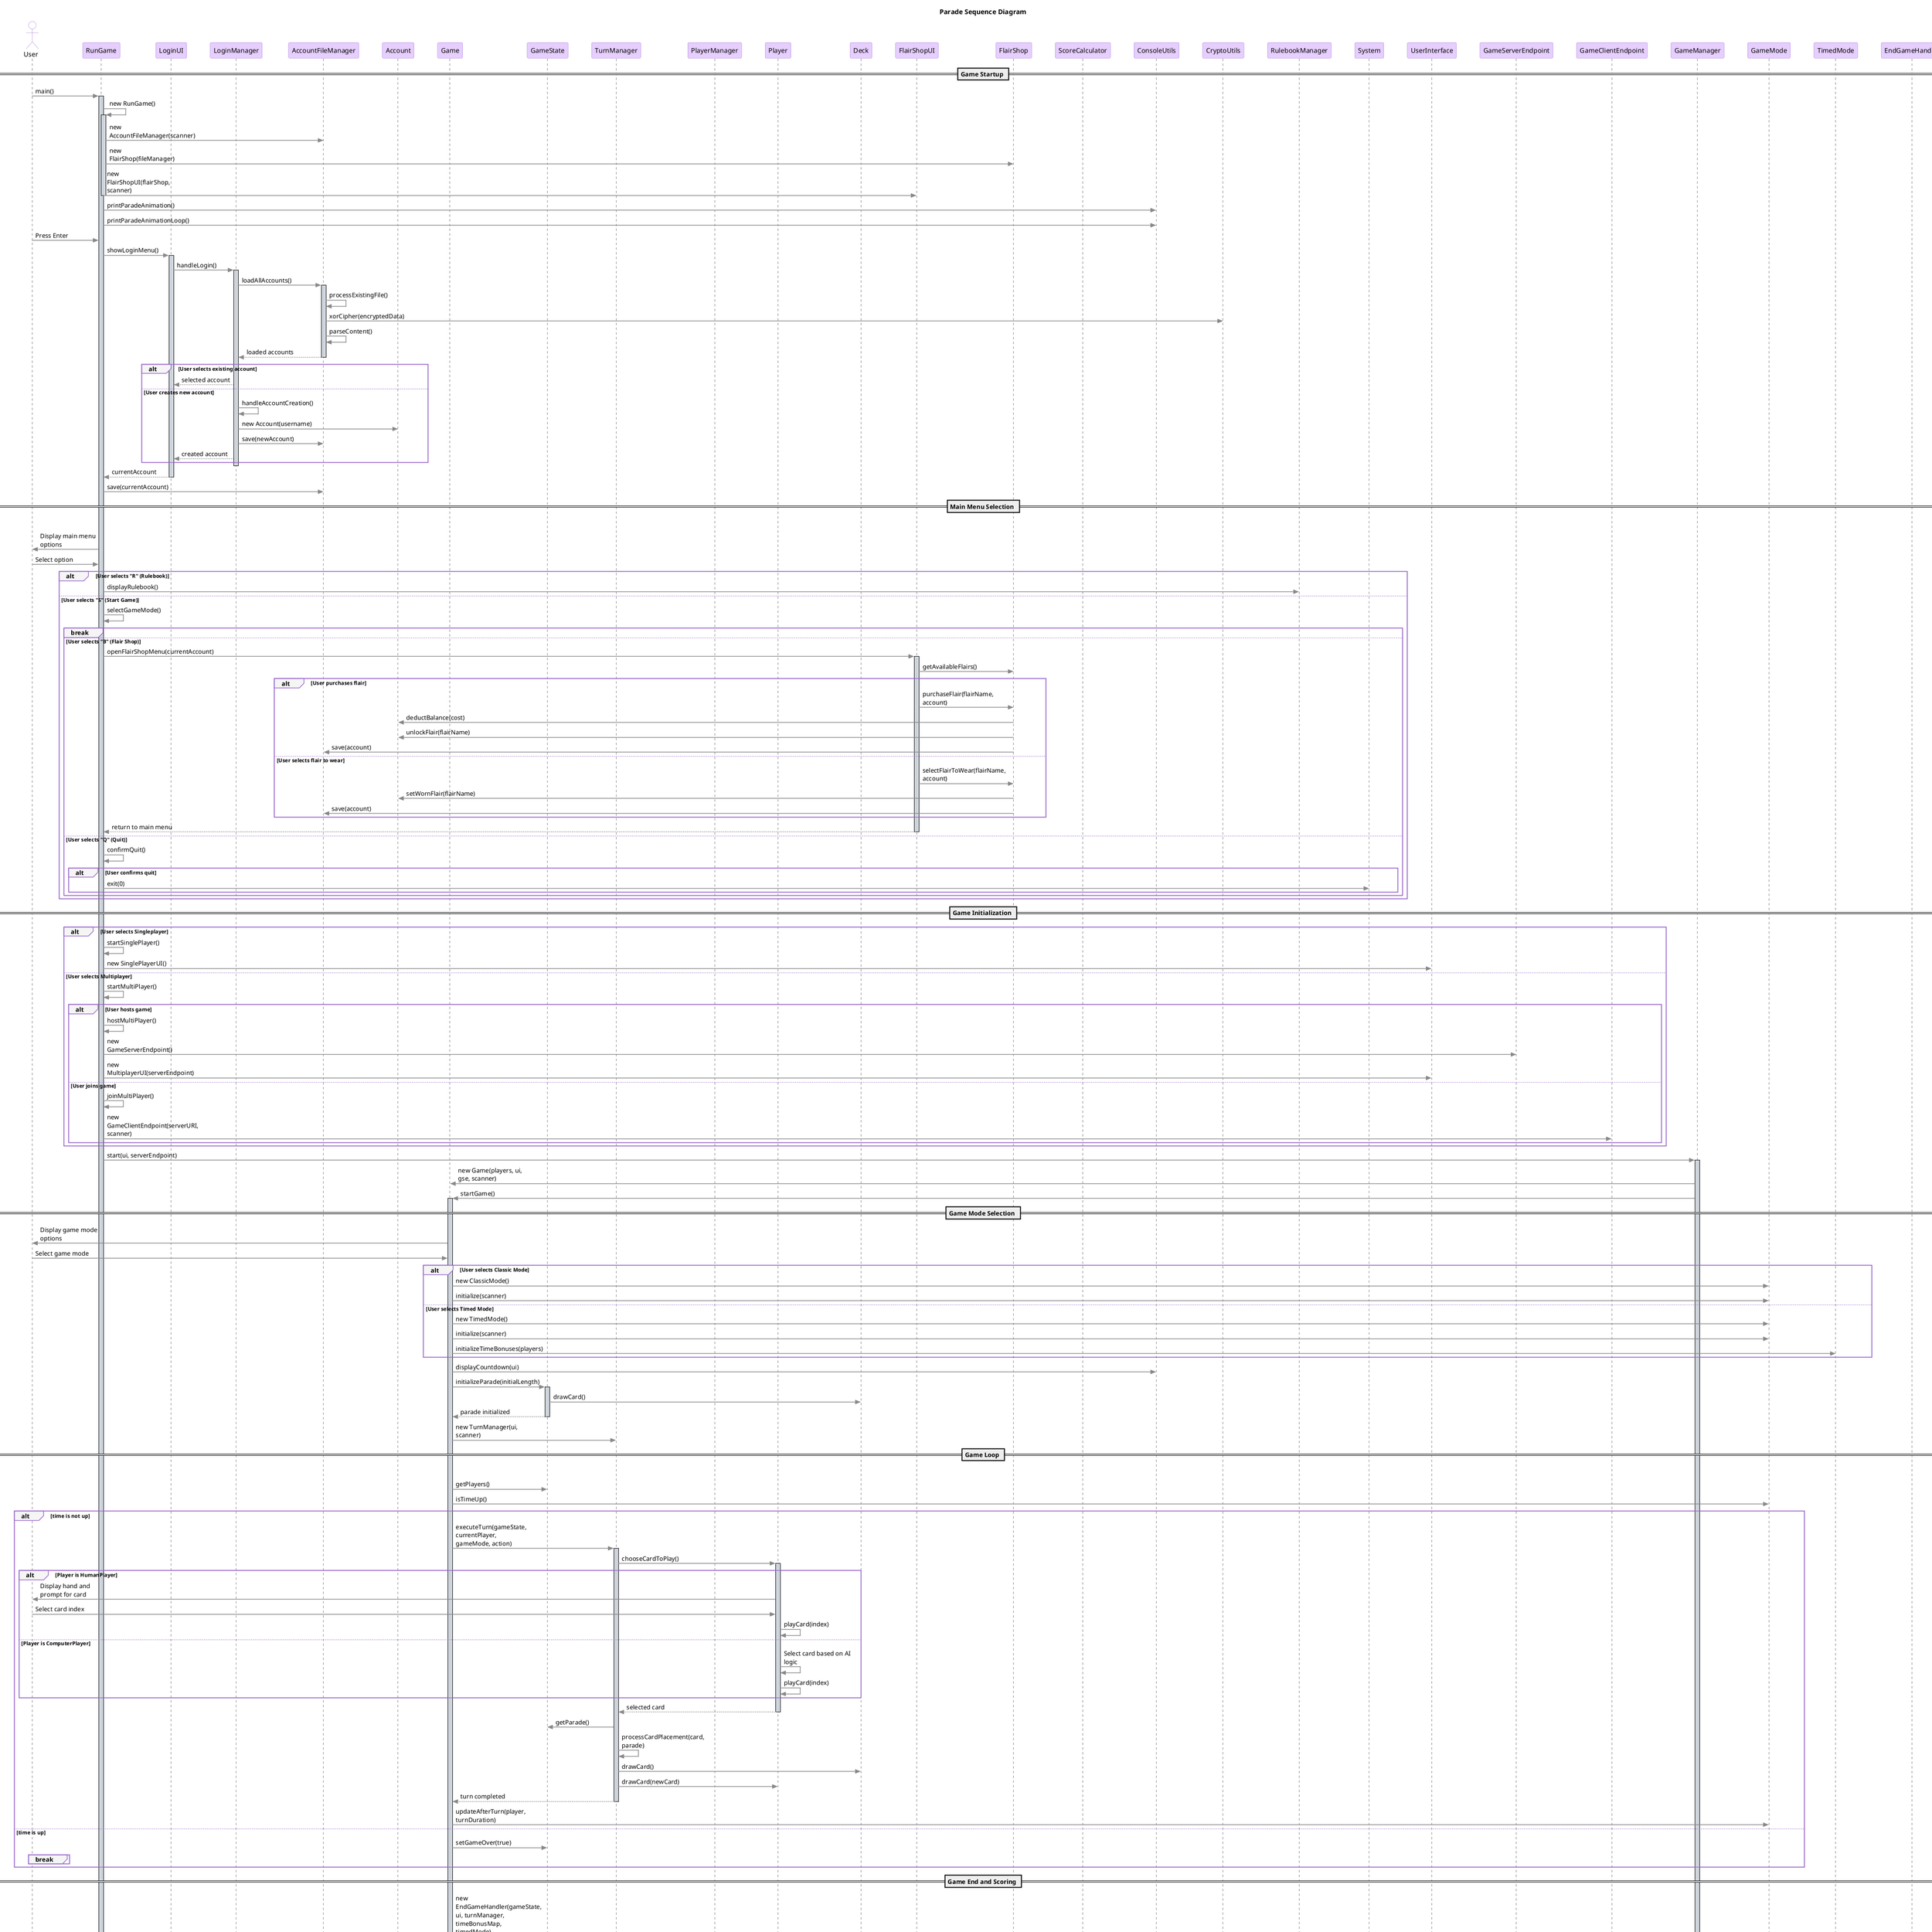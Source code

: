 @startuml Parade Sequence Diagram

' Setting constants for colour schemes
!define ACTOR_BG #ffffff
!define ACTOR_COLOR #888888
!define PARTICIPANT_BG #E6CEFF
!define ARROW_COLOR #888888
!define LIFELINE_COLOR #000000
!define NOTE_BG #FFFFCC
!define NOTE_BORDER #999999

' Styling
skinparam Style strictuml
skinparam backgroundColor white
skinparam responseMessageBelowArrow true
skinparam maxMessageSize 150
skinparam sequenceArrowThickness 1.5
skinparam sequenceLifeLineBackgroundColor #ced4db

' Styling for each entity
skinparam actor {
  backgroundColor ACTOR_BG
  borderColor #9966CC
  fontColor black
}

skinparam participant {
  backgroundColor PARTICIPANT_BG
  borderColor #9966CC
  fontColor black
}

skinparam sequence {
  ArrowColor ARROW_COLOR
  LifeLineBorderColor LIFELINE_COLOR
  GroupBorderColor #9966CC
  GroupBackgroundColor #F5F5F5
}

skinparam note {
  BackgroundColor NOTE_BG
  BorderColor NOTE_BORDER
}

' Even spacing between the entities
skinparam ParticipantPadding 20
skinparam BoxPadding 10

title Parade Sequence Diagram

actor User
participant "RunGame" as RunGame
participant "LoginUI" as LoginUI
participant "LoginManager" as LoginManager
participant "AccountFileManager" as AccountFileManager
participant "Account" as Account
participant "Game" as Game
participant "GameState" as GameState
participant "TurnManager" as TurnManager
participant "PlayerManager" as PlayerManager
participant "Player" as Player
participant "Deck" as Deck
participant "FlairShopUI" as FlairShopUI
participant "FlairShop" as FlairShop
participant "ScoreCalculator" as ScoreCalculator

== Game Startup ==

User -> RunGame: main()
activate RunGame

RunGame -> RunGame: new RunGame()
activate RunGame
RunGame -> AccountFileManager: new AccountFileManager(scanner)
RunGame -> FlairShop: new FlairShop(fileManager)
RunGame -> FlairShopUI: new FlairShopUI(flairShop, scanner)
deactivate RunGame

RunGame -> ConsoleUtils: printParadeAnimation()
RunGame -> ConsoleUtils: printParadeAnimationLoop()
User -> RunGame: Press Enter
RunGame -> LoginUI: showLoginMenu()
activate LoginUI

LoginUI -> LoginManager: handleLogin()
activate LoginManager
LoginManager -> AccountFileManager: loadAllAccounts()
activate AccountFileManager
AccountFileManager -> AccountFileManager: processExistingFile()
AccountFileManager -> CryptoUtils: xorCipher(encryptedData)
AccountFileManager -> AccountFileManager: parseContent()
AccountFileManager --> LoginManager: loaded accounts
deactivate AccountFileManager

alt User selects existing account
    LoginManager --> LoginUI: selected account
else User creates new account
    LoginManager -> LoginManager: handleAccountCreation()
    LoginManager -> Account: new Account(username)
    LoginManager -> AccountFileManager: save(newAccount)
    LoginManager --> LoginUI: created account
end
deactivate LoginManager

LoginUI --> RunGame: currentAccount
deactivate LoginUI

RunGame -> AccountFileManager: save(currentAccount)

== Main Menu Selection ==

loop until game starts or exit
    RunGame -> User: Display main menu options
    User -> RunGame: Select option
    
    alt User selects "R" (Rulebook)
        RunGame -> RulebookManager: displayRulebook()
    else User selects "S" (Start Game)
        RunGame -> RunGame: selectGameMode()
        break
    else User selects "B" (Flair Shop)
        RunGame -> FlairShopUI: openFlairShopMenu(currentAccount)
        activate FlairShopUI
        
        FlairShopUI -> FlairShop: getAvailableFlairs()
        
        alt User purchases flair
            FlairShopUI -> FlairShop: purchaseFlair(flairName, account)
            FlairShop -> Account: deductBalance(cost)
            FlairShop -> Account: unlockFlair(flairName)
            FlairShop -> AccountFileManager: save(account)
        else User selects flair to wear
            FlairShopUI -> FlairShop: selectFlairToWear(flairName, account)
            FlairShop -> Account: setWornFlair(flairName)
            FlairShop -> AccountFileManager: save(account)
        end
        
        FlairShopUI --> RunGame: return to main menu
        deactivate FlairShopUI
    else User selects "Q" (Quit)
        RunGame -> RunGame: confirmQuit()
        alt User confirms quit
            RunGame -> System: exit(0)
        end
    end
end

== Game Initialization ==

alt User selects Singleplayer
    RunGame -> RunGame: startSinglePlayer()
    RunGame -> UserInterface: new SinglePlayerUI()
else User selects Multiplayer
    RunGame -> RunGame: startMultiPlayer()
    alt User hosts game
        RunGame -> RunGame: hostMultiPlayer()
        RunGame -> GameServerEndpoint: new GameServerEndpoint()
        RunGame -> UserInterface: new MultiplayerUI(serverEndpoint)
    else User joins game
        RunGame -> RunGame: joinMultiPlayer()
        RunGame -> GameClientEndpoint: new GameClientEndpoint(serverURI, scanner)
    end
end

RunGame -> GameManager: start(ui, serverEndpoint)
activate GameManager

GameManager -> Game: new Game(players, ui, gse, scanner)
GameManager -> Game: startGame()
activate Game

== Game Mode Selection ==

Game -> User: Display game mode options
User -> Game: Select game mode
alt User selects Classic Mode
    Game -> GameMode: new ClassicMode()
    Game -> GameMode: initialize(scanner)
else User selects Timed Mode
    Game -> GameMode: new TimedMode()
    Game -> GameMode: initialize(scanner)
    Game -> TimedMode: initializeTimeBonuses(players)
end

Game -> ConsoleUtils: displayCountdown(ui)
Game -> GameState: initializeParade(initialLength)
activate GameState
GameState -> Deck: drawCard()
GameState --> Game: parade initialized
deactivate GameState

Game -> TurnManager: new TurnManager(ui, scanner)

== Game Loop ==

loop until game is over
    Game -> GameState: getPlayers()
    Game -> GameMode: isTimeUp()
    
    alt time is not up
        Game -> TurnManager: executeTurn(gameState, currentPlayer, gameMode, action)
        activate TurnManager
        
        TurnManager -> Player: chooseCardToPlay()
        activate Player
        
        alt Player is HumanPlayer
            Player -> User: Display hand and prompt for card
            User -> Player: Select card index
            Player -> Player: playCard(index)
        else Player is ComputerPlayer
            Player -> Player: Select card based on AI logic
            Player -> Player: playCard(index)
        end
        
        Player --> TurnManager: selected card
        deactivate Player
        
        TurnManager -> GameState: getParade()
        TurnManager -> TurnManager: processCardPlacement(card, parade)
        TurnManager -> Deck: drawCard()
        TurnManager -> Player: drawCard(newCard)
        
        TurnManager --> Game: turn completed
        deactivate TurnManager
        
        Game -> GameMode: updateAfterTurn(player, turnDuration)
    else time is up
        Game -> GameState: setGameOver(true)
        break
    end
end

== Game End and Scoring ==

Game -> EndGameHandler: new EndGameHandler(gameState, ui, turnManager, timeBonusMap, timedMode)
Game -> EndGameHandler: handleFinalRoundAndScoring(gameMode)
activate EndGameHandler

EndGameHandler -> ScoreCalculator: new ScoreCalculator(players)
activate ScoreCalculator
ScoreCalculator -> ScoreCalculator: calculateMajorities()
ScoreCalculator --> EndGameHandler: scoreMap
deactivate ScoreCalculator

EndGameHandler -> User: Display final scores and winner
EndGameHandler -> Account: incrementWins() or incrementLosses()
EndGameHandler -> Account: addBalance(winnings)
EndGameHandler -> AccountFileManager: save(account)

EndGameHandler --> Game: final results
deactivate EndGameHandler

Game --> GameManager: game completed
deactivate Game

GameManager --> RunGame: return to main menu
deactivate GameManager

RunGame -> System: exit
deactivate RunGame

@enduml
